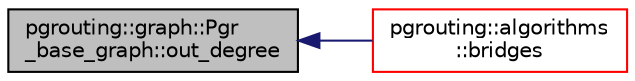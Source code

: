 digraph "pgrouting::graph::Pgr_base_graph::out_degree"
{
  edge [fontname="Helvetica",fontsize="10",labelfontname="Helvetica",labelfontsize="10"];
  node [fontname="Helvetica",fontsize="10",shape=record];
  rankdir="LR";
  Node210 [label="pgrouting::graph::Pgr\l_base_graph::out_degree",height=0.2,width=0.4,color="black", fillcolor="grey75", style="filled", fontcolor="black"];
  Node210 -> Node211 [dir="back",color="midnightblue",fontsize="10",style="solid",fontname="Helvetica"];
  Node211 [label="pgrouting::algorithms\l::bridges",height=0.2,width=0.4,color="red", fillcolor="white", style="filled",URL="$namespacepgrouting_1_1algorithms.html#a761326bbc7445ba17d100dd39fa8c124",tooltip="Bridges Bridges are closely related to the concept of articulation vertices, vertices that belong to ..."];
}

